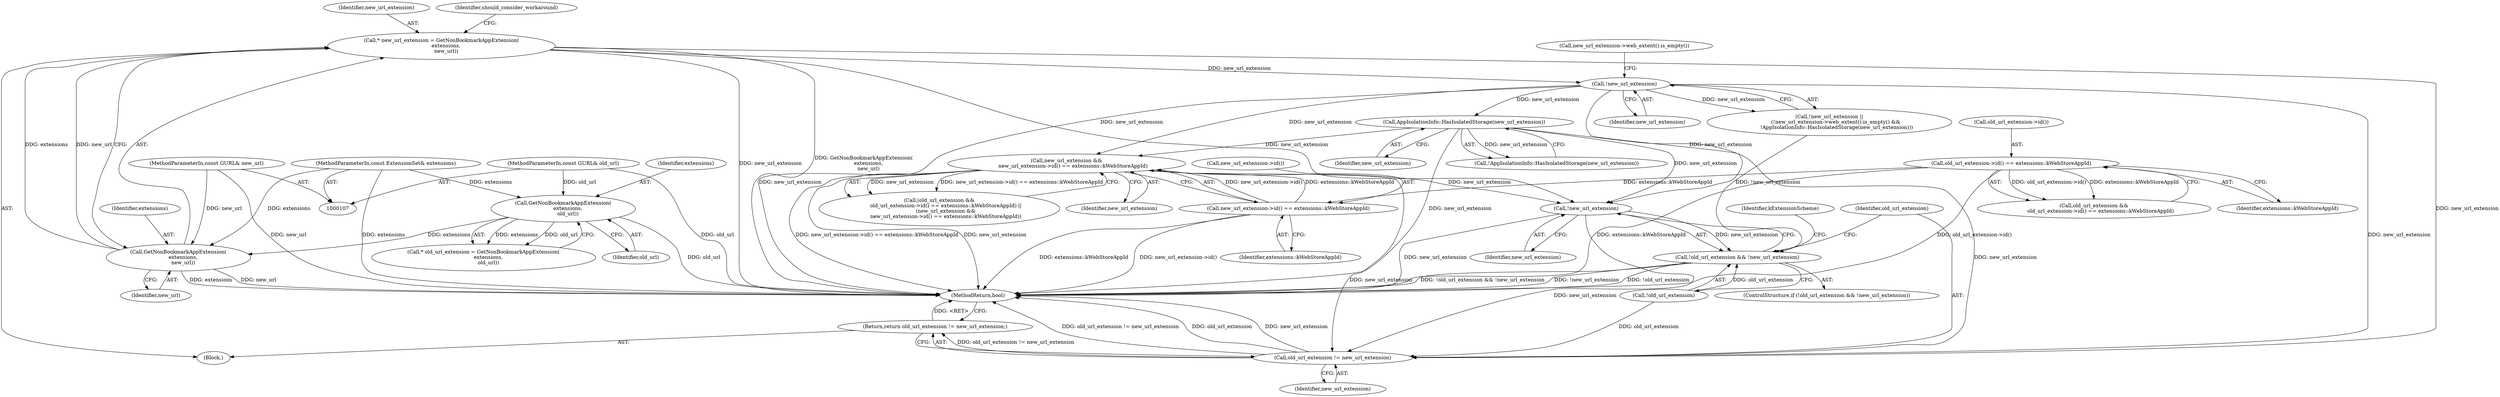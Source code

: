 digraph "0_Chrome_f1afce25b3f94d8bddec69b08ffbc29b989ad844_2@pointer" {
"1000178" [label="(Call,!new_url_extension)"];
"1000143" [label="(Call,!new_url_extension)"];
"1000120" [label="(Call,* new_url_extension = GetNonBookmarkAppExtension(\n      extensions,\n      new_url))"];
"1000122" [label="(Call,GetNonBookmarkAppExtension(\n      extensions,\n      new_url))"];
"1000116" [label="(Call,GetNonBookmarkAppExtension(\n      extensions,\n      old_url))"];
"1000108" [label="(MethodParameterIn,const ExtensionSet& extensions)"];
"1000109" [label="(MethodParameterIn,const GURL& old_url)"];
"1000110" [label="(MethodParameterIn,const GURL& new_url)"];
"1000149" [label="(Call,AppIsolationInfo::HasIsolatedStorage(new_url_extension))"];
"1000160" [label="(Call,new_url_extension &&\n        new_url_extension->id() == extensions::kWebStoreAppId)"];
"1000162" [label="(Call,new_url_extension->id() == extensions::kWebStoreAppId)"];
"1000157" [label="(Call,old_url_extension->id() == extensions::kWebStoreAppId)"];
"1000175" [label="(Call,!old_url_extension && !new_url_extension)"];
"1000185" [label="(Call,old_url_extension != new_url_extension)"];
"1000184" [label="(Return,return old_url_extension != new_url_extension;)"];
"1000121" [label="(Identifier,new_url_extension)"];
"1000160" [label="(Call,new_url_extension &&\n        new_url_extension->id() == extensions::kWebStoreAppId)"];
"1000110" [label="(MethodParameterIn,const GURL& new_url)"];
"1000126" [label="(Identifier,should_consider_workaround)"];
"1000185" [label="(Call,old_url_extension != new_url_extension)"];
"1000157" [label="(Call,old_url_extension->id() == extensions::kWebStoreAppId)"];
"1000187" [label="(Identifier,new_url_extension)"];
"1000179" [label="(Identifier,new_url_extension)"];
"1000124" [label="(Identifier,new_url)"];
"1000147" [label="(Call,new_url_extension->web_extent().is_empty())"];
"1000148" [label="(Call,!AppIsolationInfo::HasIsolatedStorage(new_url_extension))"];
"1000158" [label="(Call,old_url_extension->id())"];
"1000183" [label="(Identifier,kExtensionScheme)"];
"1000114" [label="(Call,* old_url_extension = GetNonBookmarkAppExtension(\n      extensions,\n      old_url))"];
"1000178" [label="(Call,!new_url_extension)"];
"1000112" [label="(Block,)"];
"1000164" [label="(Identifier,extensions::kWebStoreAppId)"];
"1000162" [label="(Call,new_url_extension->id() == extensions::kWebStoreAppId)"];
"1000122" [label="(Call,GetNonBookmarkAppExtension(\n      extensions,\n      new_url))"];
"1000116" [label="(Call,GetNonBookmarkAppExtension(\n      extensions,\n      old_url))"];
"1000175" [label="(Call,!old_url_extension && !new_url_extension)"];
"1000176" [label="(Call,!old_url_extension)"];
"1000161" [label="(Identifier,new_url_extension)"];
"1000118" [label="(Identifier,old_url)"];
"1000150" [label="(Identifier,new_url_extension)"];
"1000174" [label="(ControlStructure,if (!old_url_extension && !new_url_extension))"];
"1000188" [label="(MethodReturn,bool)"];
"1000149" [label="(Call,AppIsolationInfo::HasIsolatedStorage(new_url_extension))"];
"1000144" [label="(Identifier,new_url_extension)"];
"1000120" [label="(Call,* new_url_extension = GetNonBookmarkAppExtension(\n      extensions,\n      new_url))"];
"1000142" [label="(Call,!new_url_extension ||\n        (!new_url_extension->web_extent().is_empty() &&\n         !AppIsolationInfo::HasIsolatedStorage(new_url_extension)))"];
"1000159" [label="(Identifier,extensions::kWebStoreAppId)"];
"1000117" [label="(Identifier,extensions)"];
"1000184" [label="(Return,return old_url_extension != new_url_extension;)"];
"1000163" [label="(Call,new_url_extension->id())"];
"1000109" [label="(MethodParameterIn,const GURL& old_url)"];
"1000154" [label="(Call,(old_url_extension &&\n        old_url_extension->id() == extensions::kWebStoreAppId) ||\n        (new_url_extension &&\n        new_url_extension->id() == extensions::kWebStoreAppId))"];
"1000155" [label="(Call,old_url_extension &&\n        old_url_extension->id() == extensions::kWebStoreAppId)"];
"1000108" [label="(MethodParameterIn,const ExtensionSet& extensions)"];
"1000123" [label="(Identifier,extensions)"];
"1000143" [label="(Call,!new_url_extension)"];
"1000186" [label="(Identifier,old_url_extension)"];
"1000178" -> "1000175"  [label="AST: "];
"1000178" -> "1000179"  [label="CFG: "];
"1000179" -> "1000178"  [label="AST: "];
"1000175" -> "1000178"  [label="CFG: "];
"1000178" -> "1000188"  [label="DDG: new_url_extension"];
"1000178" -> "1000175"  [label="DDG: new_url_extension"];
"1000143" -> "1000178"  [label="DDG: new_url_extension"];
"1000120" -> "1000178"  [label="DDG: new_url_extension"];
"1000149" -> "1000178"  [label="DDG: new_url_extension"];
"1000160" -> "1000178"  [label="DDG: new_url_extension"];
"1000178" -> "1000185"  [label="DDG: new_url_extension"];
"1000143" -> "1000142"  [label="AST: "];
"1000143" -> "1000144"  [label="CFG: "];
"1000144" -> "1000143"  [label="AST: "];
"1000147" -> "1000143"  [label="CFG: "];
"1000142" -> "1000143"  [label="CFG: "];
"1000143" -> "1000188"  [label="DDG: new_url_extension"];
"1000143" -> "1000142"  [label="DDG: new_url_extension"];
"1000120" -> "1000143"  [label="DDG: new_url_extension"];
"1000143" -> "1000149"  [label="DDG: new_url_extension"];
"1000143" -> "1000160"  [label="DDG: new_url_extension"];
"1000143" -> "1000185"  [label="DDG: new_url_extension"];
"1000120" -> "1000112"  [label="AST: "];
"1000120" -> "1000122"  [label="CFG: "];
"1000121" -> "1000120"  [label="AST: "];
"1000122" -> "1000120"  [label="AST: "];
"1000126" -> "1000120"  [label="CFG: "];
"1000120" -> "1000188"  [label="DDG: new_url_extension"];
"1000120" -> "1000188"  [label="DDG: GetNonBookmarkAppExtension(\n      extensions,\n      new_url)"];
"1000122" -> "1000120"  [label="DDG: extensions"];
"1000122" -> "1000120"  [label="DDG: new_url"];
"1000120" -> "1000185"  [label="DDG: new_url_extension"];
"1000122" -> "1000124"  [label="CFG: "];
"1000123" -> "1000122"  [label="AST: "];
"1000124" -> "1000122"  [label="AST: "];
"1000122" -> "1000188"  [label="DDG: extensions"];
"1000122" -> "1000188"  [label="DDG: new_url"];
"1000116" -> "1000122"  [label="DDG: extensions"];
"1000108" -> "1000122"  [label="DDG: extensions"];
"1000110" -> "1000122"  [label="DDG: new_url"];
"1000116" -> "1000114"  [label="AST: "];
"1000116" -> "1000118"  [label="CFG: "];
"1000117" -> "1000116"  [label="AST: "];
"1000118" -> "1000116"  [label="AST: "];
"1000114" -> "1000116"  [label="CFG: "];
"1000116" -> "1000188"  [label="DDG: old_url"];
"1000116" -> "1000114"  [label="DDG: extensions"];
"1000116" -> "1000114"  [label="DDG: old_url"];
"1000108" -> "1000116"  [label="DDG: extensions"];
"1000109" -> "1000116"  [label="DDG: old_url"];
"1000108" -> "1000107"  [label="AST: "];
"1000108" -> "1000188"  [label="DDG: extensions"];
"1000109" -> "1000107"  [label="AST: "];
"1000109" -> "1000188"  [label="DDG: old_url"];
"1000110" -> "1000107"  [label="AST: "];
"1000110" -> "1000188"  [label="DDG: new_url"];
"1000149" -> "1000148"  [label="AST: "];
"1000149" -> "1000150"  [label="CFG: "];
"1000150" -> "1000149"  [label="AST: "];
"1000148" -> "1000149"  [label="CFG: "];
"1000149" -> "1000188"  [label="DDG: new_url_extension"];
"1000149" -> "1000148"  [label="DDG: new_url_extension"];
"1000149" -> "1000160"  [label="DDG: new_url_extension"];
"1000149" -> "1000185"  [label="DDG: new_url_extension"];
"1000160" -> "1000154"  [label="AST: "];
"1000160" -> "1000161"  [label="CFG: "];
"1000160" -> "1000162"  [label="CFG: "];
"1000161" -> "1000160"  [label="AST: "];
"1000162" -> "1000160"  [label="AST: "];
"1000154" -> "1000160"  [label="CFG: "];
"1000160" -> "1000188"  [label="DDG: new_url_extension->id() == extensions::kWebStoreAppId"];
"1000160" -> "1000188"  [label="DDG: new_url_extension"];
"1000160" -> "1000154"  [label="DDG: new_url_extension"];
"1000160" -> "1000154"  [label="DDG: new_url_extension->id() == extensions::kWebStoreAppId"];
"1000162" -> "1000160"  [label="DDG: new_url_extension->id()"];
"1000162" -> "1000160"  [label="DDG: extensions::kWebStoreAppId"];
"1000160" -> "1000185"  [label="DDG: new_url_extension"];
"1000162" -> "1000164"  [label="CFG: "];
"1000163" -> "1000162"  [label="AST: "];
"1000164" -> "1000162"  [label="AST: "];
"1000162" -> "1000188"  [label="DDG: extensions::kWebStoreAppId"];
"1000162" -> "1000188"  [label="DDG: new_url_extension->id()"];
"1000157" -> "1000162"  [label="DDG: extensions::kWebStoreAppId"];
"1000157" -> "1000155"  [label="AST: "];
"1000157" -> "1000159"  [label="CFG: "];
"1000158" -> "1000157"  [label="AST: "];
"1000159" -> "1000157"  [label="AST: "];
"1000155" -> "1000157"  [label="CFG: "];
"1000157" -> "1000188"  [label="DDG: extensions::kWebStoreAppId"];
"1000157" -> "1000188"  [label="DDG: old_url_extension->id()"];
"1000157" -> "1000155"  [label="DDG: old_url_extension->id()"];
"1000157" -> "1000155"  [label="DDG: extensions::kWebStoreAppId"];
"1000175" -> "1000174"  [label="AST: "];
"1000175" -> "1000176"  [label="CFG: "];
"1000176" -> "1000175"  [label="AST: "];
"1000183" -> "1000175"  [label="CFG: "];
"1000186" -> "1000175"  [label="CFG: "];
"1000175" -> "1000188"  [label="DDG: !new_url_extension"];
"1000175" -> "1000188"  [label="DDG: !old_url_extension"];
"1000175" -> "1000188"  [label="DDG: !old_url_extension && !new_url_extension"];
"1000176" -> "1000175"  [label="DDG: old_url_extension"];
"1000142" -> "1000175"  [label="DDG: !new_url_extension"];
"1000185" -> "1000184"  [label="AST: "];
"1000185" -> "1000187"  [label="CFG: "];
"1000186" -> "1000185"  [label="AST: "];
"1000187" -> "1000185"  [label="AST: "];
"1000184" -> "1000185"  [label="CFG: "];
"1000185" -> "1000188"  [label="DDG: old_url_extension != new_url_extension"];
"1000185" -> "1000188"  [label="DDG: old_url_extension"];
"1000185" -> "1000188"  [label="DDG: new_url_extension"];
"1000185" -> "1000184"  [label="DDG: old_url_extension != new_url_extension"];
"1000176" -> "1000185"  [label="DDG: old_url_extension"];
"1000184" -> "1000112"  [label="AST: "];
"1000188" -> "1000184"  [label="CFG: "];
"1000184" -> "1000188"  [label="DDG: <RET>"];
}
